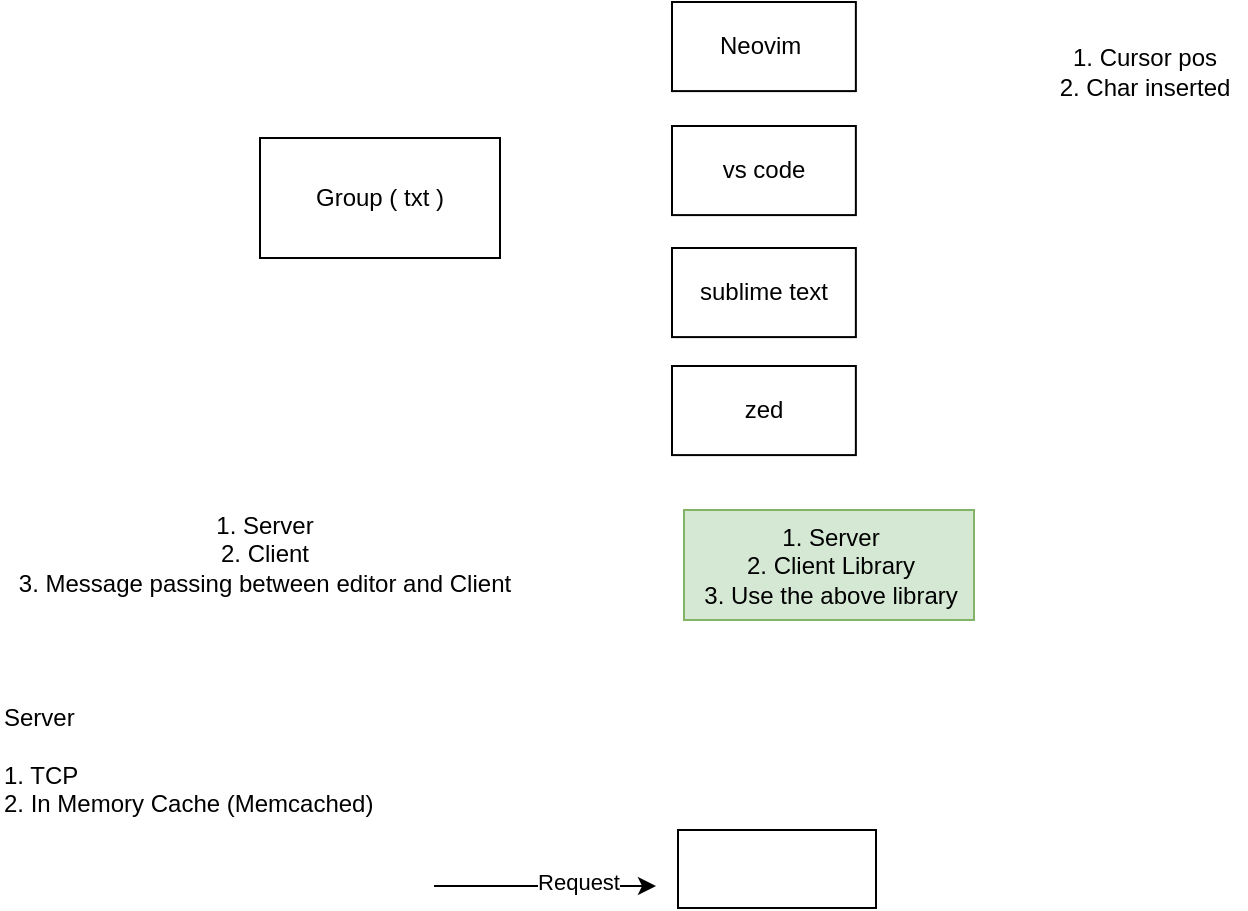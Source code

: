 <mxfile version="22.1.21" type="device">
  <diagram name="Page-1" id="ukpYRwhSxwZCSge9MJ0l">
    <mxGraphModel dx="819" dy="518" grid="0" gridSize="10" guides="1" tooltips="1" connect="1" arrows="1" fold="1" page="1" pageScale="1" pageWidth="827" pageHeight="1169" math="0" shadow="0">
      <root>
        <mxCell id="0" />
        <mxCell id="1" parent="0" />
        <mxCell id="ehJ24WMTLJjvOaxehIyL-1" value="Group ( txt )" style="whiteSpace=wrap;html=1;" parent="1" vertex="1">
          <mxGeometry x="159.0" y="97.004" width="120" height="60" as="geometry" />
        </mxCell>
        <mxCell id="ehJ24WMTLJjvOaxehIyL-2" value="Neovim&amp;nbsp;" style="whiteSpace=wrap;html=1;" parent="1" vertex="1">
          <mxGeometry x="365" y="29" width="91.93" height="44.55" as="geometry" />
        </mxCell>
        <mxCell id="ehJ24WMTLJjvOaxehIyL-3" value="vs code" style="whiteSpace=wrap;html=1;" parent="1" vertex="1">
          <mxGeometry x="365" y="91" width="91.93" height="44.55" as="geometry" />
        </mxCell>
        <mxCell id="ehJ24WMTLJjvOaxehIyL-4" value="sublime text" style="whiteSpace=wrap;html=1;" parent="1" vertex="1">
          <mxGeometry x="365" y="152" width="91.93" height="44.55" as="geometry" />
        </mxCell>
        <mxCell id="ehJ24WMTLJjvOaxehIyL-5" value="zed" style="whiteSpace=wrap;html=1;" parent="1" vertex="1">
          <mxGeometry x="365" y="211" width="91.93" height="44.55" as="geometry" />
        </mxCell>
        <mxCell id="ehJ24WMTLJjvOaxehIyL-8" value="1. Cursor pos&lt;br&gt;2. Char inserted" style="text;html=1;align=center;verticalAlign=middle;resizable=0;points=[];autosize=1;strokeColor=none;fillColor=none;" parent="1" vertex="1">
          <mxGeometry x="549" y="43" width="103" height="41" as="geometry" />
        </mxCell>
        <mxCell id="ehJ24WMTLJjvOaxehIyL-9" value="1. Server&lt;br&gt;2. Client&lt;br&gt;3. Message passing between editor and Client" style="text;html=1;align=center;verticalAlign=middle;resizable=0;points=[];autosize=1;strokeColor=none;fillColor=none;" parent="1" vertex="1">
          <mxGeometry x="29" y="277" width="264" height="55" as="geometry" />
        </mxCell>
        <mxCell id="ehJ24WMTLJjvOaxehIyL-10" value="1. Server&lt;br&gt;2. Client Library&lt;br&gt;3. Use the above library" style="text;html=1;align=center;verticalAlign=middle;resizable=0;points=[];autosize=1;strokeColor=#82b366;fillColor=#d5e8d4;" parent="1" vertex="1">
          <mxGeometry x="371" y="283" width="145" height="55" as="geometry" />
        </mxCell>
        <mxCell id="ehJ24WMTLJjvOaxehIyL-11" value="Server&lt;br&gt;&lt;br&gt;1. TCP&lt;br&gt;2. In Memory Cache (Memcached)" style="text;html=1;align=left;verticalAlign=middle;resizable=0;points=[];autosize=1;strokeColor=none;fillColor=none;" parent="1" vertex="1">
          <mxGeometry x="29" y="373" width="203" height="70" as="geometry" />
        </mxCell>
        <mxCell id="YPEj1y5-LHE4ZrHwq_c--1" value="" style="whiteSpace=wrap;html=1;" vertex="1" parent="1">
          <mxGeometry x="368" y="443" width="99" height="39" as="geometry" />
        </mxCell>
        <mxCell id="YPEj1y5-LHE4ZrHwq_c--3" value="" style="edgeStyle=none;orthogonalLoop=1;jettySize=auto;html=1;rounded=0;" edge="1" parent="1">
          <mxGeometry width="80" relative="1" as="geometry">
            <mxPoint x="245.997" y="470.996" as="sourcePoint" />
            <mxPoint x="357" y="471" as="targetPoint" />
            <Array as="points" />
          </mxGeometry>
        </mxCell>
        <mxCell id="YPEj1y5-LHE4ZrHwq_c--4" value="Request" style="edgeLabel;html=1;align=center;verticalAlign=middle;resizable=0;points=[];" vertex="1" connectable="0" parent="YPEj1y5-LHE4ZrHwq_c--3">
          <mxGeometry x="0.3" y="2" relative="1" as="geometry">
            <mxPoint as="offset" />
          </mxGeometry>
        </mxCell>
      </root>
    </mxGraphModel>
  </diagram>
</mxfile>
